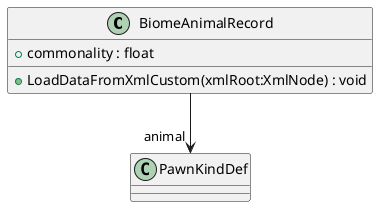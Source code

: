 @startuml
class BiomeAnimalRecord {
    + commonality : float
    + LoadDataFromXmlCustom(xmlRoot:XmlNode) : void
}
BiomeAnimalRecord --> "animal" PawnKindDef
@enduml
